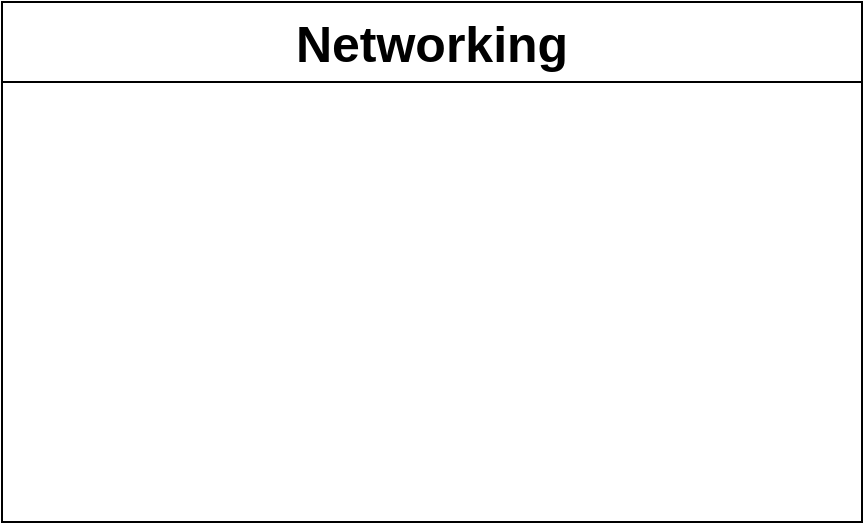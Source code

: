 <mxfile version="22.0.4" type="github">
  <diagram name="Page-1" id="TtZxPb3VXhutsBfabXN9">
    <mxGraphModel dx="1434" dy="855" grid="1" gridSize="10" guides="1" tooltips="1" connect="1" arrows="1" fold="1" page="1" pageScale="1" pageWidth="850" pageHeight="1100" math="0" shadow="0">
      <root>
        <mxCell id="0" />
        <mxCell id="1" parent="0" />
        <mxCell id="AXztS5M0_TfFSz8alALm-1" value="&lt;font style=&quot;font-size: 25px;&quot;&gt;Networking&lt;/font&gt;" style="swimlane;whiteSpace=wrap;html=1;startSize=40;" vertex="1" parent="1">
          <mxGeometry x="510" y="60" width="430" height="260" as="geometry" />
        </mxCell>
      </root>
    </mxGraphModel>
  </diagram>
</mxfile>
